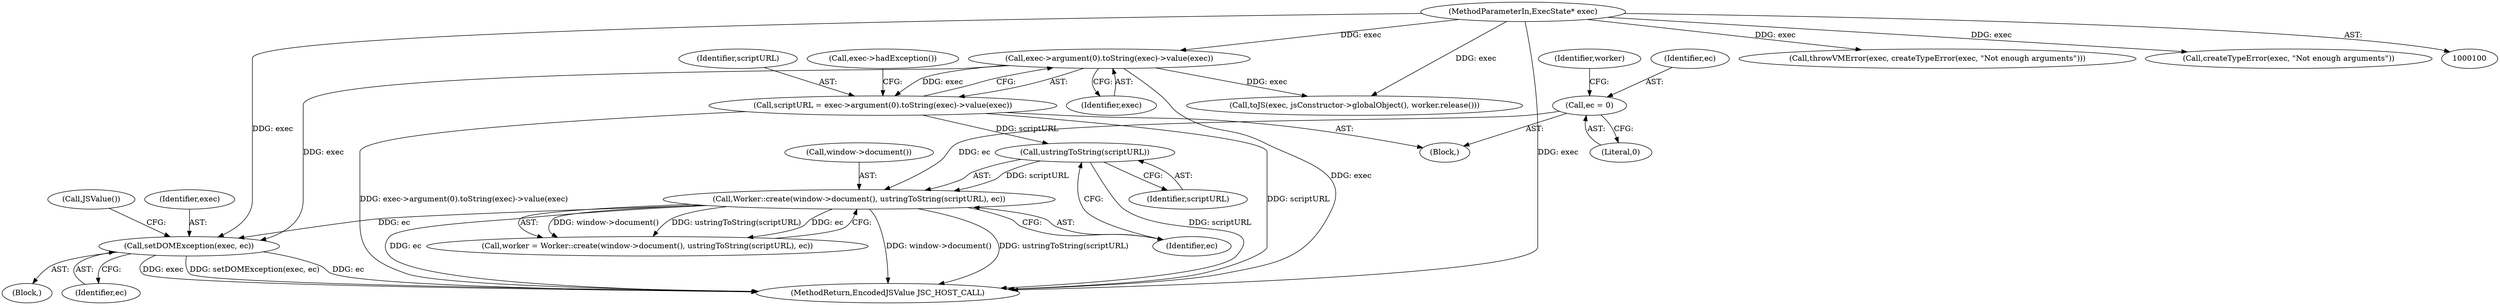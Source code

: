 digraph "0_Chrome_b944f670bb7a8a919daac497a4ea0536c954c201_7@pointer" {
"1000142" [label="(Call,setDOMException(exec, ec))"];
"1000116" [label="(Call,exec->argument(0).toString(exec)->value(exec))"];
"1000101" [label="(MethodParameterIn,ExecState* exec)"];
"1000134" [label="(Call,Worker::create(window->document(), ustringToString(scriptURL), ec))"];
"1000136" [label="(Call,ustringToString(scriptURL))"];
"1000114" [label="(Call,scriptURL = exec->argument(0).toString(exec)->value(exec))"];
"1000128" [label="(Call,ec = 0)"];
"1000108" [label="(Call,throwVMError(exec, createTypeError(exec, \"Not enough arguments\")))"];
"1000116" [label="(Call,exec->argument(0).toString(exec)->value(exec))"];
"1000130" [label="(Literal,0)"];
"1000142" [label="(Call,setDOMException(exec, ec))"];
"1000117" [label="(Identifier,exec)"];
"1000138" [label="(Identifier,ec)"];
"1000102" [label="(Block,)"];
"1000101" [label="(MethodParameterIn,ExecState* exec)"];
"1000151" [label="(Call,toJS(exec, jsConstructor->globalObject(), worker.release()))"];
"1000114" [label="(Call,scriptURL = exec->argument(0).toString(exec)->value(exec))"];
"1000136" [label="(Call,ustringToString(scriptURL))"];
"1000110" [label="(Call,createTypeError(exec, \"Not enough arguments\"))"];
"1000144" [label="(Identifier,ec)"];
"1000115" [label="(Identifier,scriptURL)"];
"1000119" [label="(Call,exec->hadException())"];
"1000133" [label="(Identifier,worker)"];
"1000141" [label="(Block,)"];
"1000135" [label="(Call,window->document())"];
"1000129" [label="(Identifier,ec)"];
"1000147" [label="(Call,JSValue())"];
"1000137" [label="(Identifier,scriptURL)"];
"1000128" [label="(Call,ec = 0)"];
"1000134" [label="(Call,Worker::create(window->document(), ustringToString(scriptURL), ec))"];
"1000155" [label="(MethodReturn,EncodedJSValue JSC_HOST_CALL)"];
"1000143" [label="(Identifier,exec)"];
"1000132" [label="(Call,worker = Worker::create(window->document(), ustringToString(scriptURL), ec))"];
"1000142" -> "1000141"  [label="AST: "];
"1000142" -> "1000144"  [label="CFG: "];
"1000143" -> "1000142"  [label="AST: "];
"1000144" -> "1000142"  [label="AST: "];
"1000147" -> "1000142"  [label="CFG: "];
"1000142" -> "1000155"  [label="DDG: setDOMException(exec, ec)"];
"1000142" -> "1000155"  [label="DDG: ec"];
"1000142" -> "1000155"  [label="DDG: exec"];
"1000116" -> "1000142"  [label="DDG: exec"];
"1000101" -> "1000142"  [label="DDG: exec"];
"1000134" -> "1000142"  [label="DDG: ec"];
"1000116" -> "1000114"  [label="AST: "];
"1000116" -> "1000117"  [label="CFG: "];
"1000117" -> "1000116"  [label="AST: "];
"1000114" -> "1000116"  [label="CFG: "];
"1000116" -> "1000155"  [label="DDG: exec"];
"1000116" -> "1000114"  [label="DDG: exec"];
"1000101" -> "1000116"  [label="DDG: exec"];
"1000116" -> "1000151"  [label="DDG: exec"];
"1000101" -> "1000100"  [label="AST: "];
"1000101" -> "1000155"  [label="DDG: exec"];
"1000101" -> "1000108"  [label="DDG: exec"];
"1000101" -> "1000110"  [label="DDG: exec"];
"1000101" -> "1000151"  [label="DDG: exec"];
"1000134" -> "1000132"  [label="AST: "];
"1000134" -> "1000138"  [label="CFG: "];
"1000135" -> "1000134"  [label="AST: "];
"1000136" -> "1000134"  [label="AST: "];
"1000138" -> "1000134"  [label="AST: "];
"1000132" -> "1000134"  [label="CFG: "];
"1000134" -> "1000155"  [label="DDG: window->document()"];
"1000134" -> "1000155"  [label="DDG: ustringToString(scriptURL)"];
"1000134" -> "1000155"  [label="DDG: ec"];
"1000134" -> "1000132"  [label="DDG: window->document()"];
"1000134" -> "1000132"  [label="DDG: ustringToString(scriptURL)"];
"1000134" -> "1000132"  [label="DDG: ec"];
"1000136" -> "1000134"  [label="DDG: scriptURL"];
"1000128" -> "1000134"  [label="DDG: ec"];
"1000136" -> "1000137"  [label="CFG: "];
"1000137" -> "1000136"  [label="AST: "];
"1000138" -> "1000136"  [label="CFG: "];
"1000136" -> "1000155"  [label="DDG: scriptURL"];
"1000114" -> "1000136"  [label="DDG: scriptURL"];
"1000114" -> "1000102"  [label="AST: "];
"1000115" -> "1000114"  [label="AST: "];
"1000119" -> "1000114"  [label="CFG: "];
"1000114" -> "1000155"  [label="DDG: scriptURL"];
"1000114" -> "1000155"  [label="DDG: exec->argument(0).toString(exec)->value(exec)"];
"1000128" -> "1000102"  [label="AST: "];
"1000128" -> "1000130"  [label="CFG: "];
"1000129" -> "1000128"  [label="AST: "];
"1000130" -> "1000128"  [label="AST: "];
"1000133" -> "1000128"  [label="CFG: "];
}
